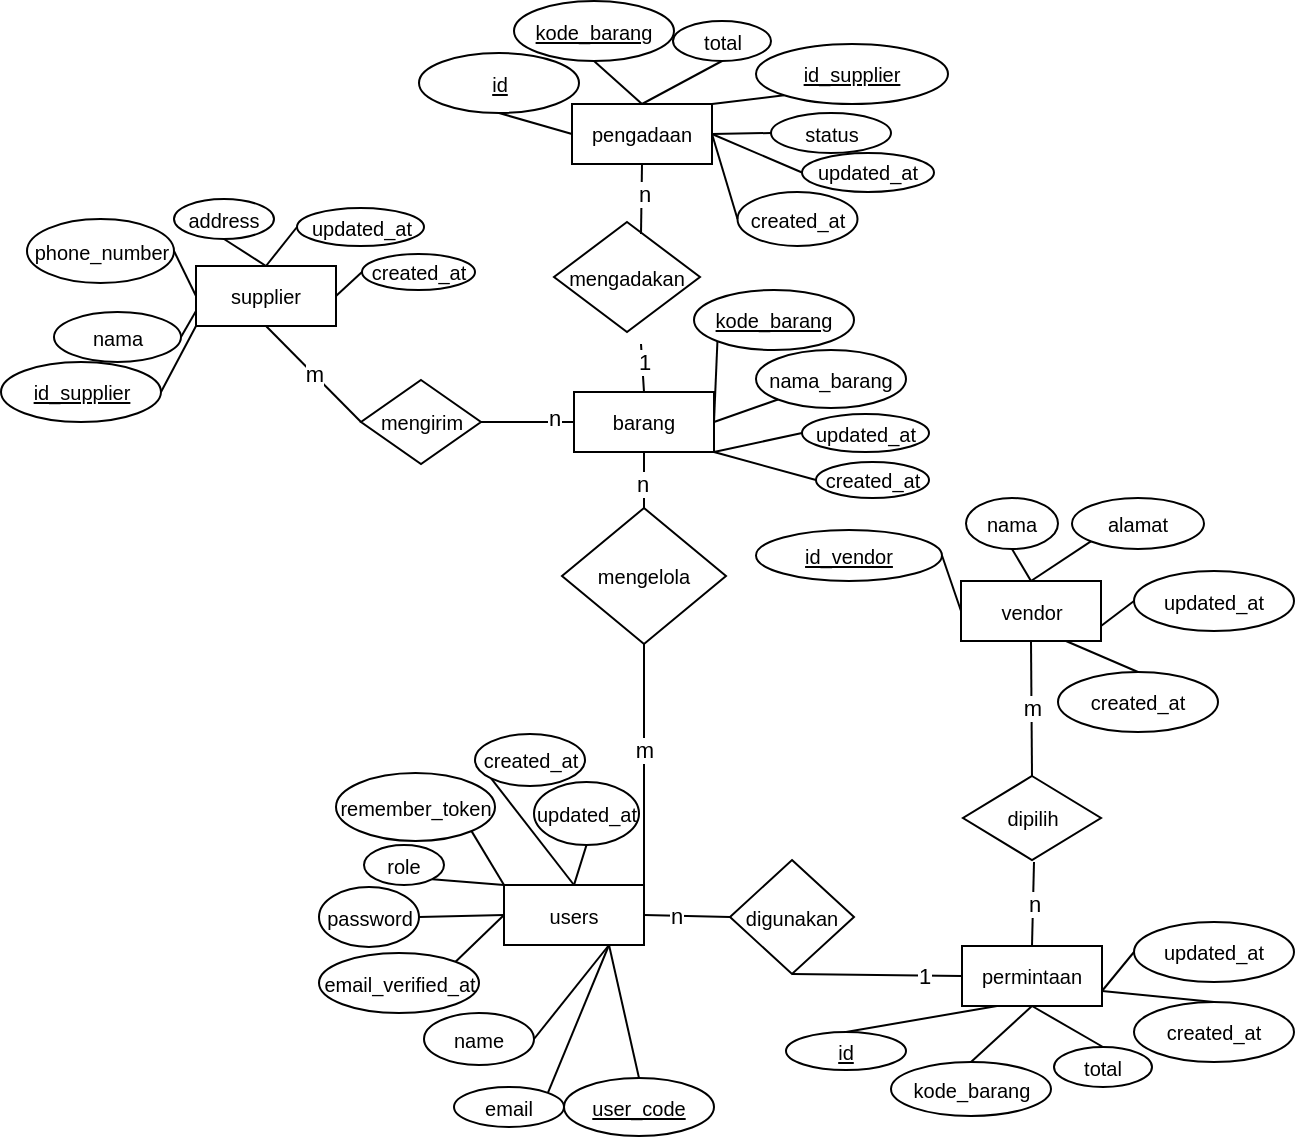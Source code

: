 <mxfile version="22.1.5" type="github">
  <diagram name="Halaman-1" id="z-DfB7K78G896C9hjahJ">
    <mxGraphModel dx="955" dy="634" grid="1" gridSize="10" guides="1" tooltips="1" connect="1" arrows="1" fold="1" page="1" pageScale="1" pageWidth="827" pageHeight="1169" math="0" shadow="0">
      <root>
        <mxCell id="0" />
        <mxCell id="1" parent="0" />
        <mxCell id="dARWDE2Lx9cVawmTiuZb-129" value="phone_number" style="ellipse;whiteSpace=wrap;html=1;fontSize=10;" vertex="1" parent="1">
          <mxGeometry x="146.5" y="178.5" width="73.5" height="32" as="geometry" />
        </mxCell>
        <mxCell id="dARWDE2Lx9cVawmTiuZb-130" value="users" style="rounded=0;whiteSpace=wrap;html=1;fontSize=10;" vertex="1" parent="1">
          <mxGeometry x="385" y="511.5" width="70" height="30" as="geometry" />
        </mxCell>
        <mxCell id="dARWDE2Lx9cVawmTiuZb-131" value="supplier" style="rounded=0;whiteSpace=wrap;html=1;fontSize=10;" vertex="1" parent="1">
          <mxGeometry x="231" y="202" width="70" height="30" as="geometry" />
        </mxCell>
        <mxCell id="dARWDE2Lx9cVawmTiuZb-132" value="&lt;u&gt;id_supplier&lt;/u&gt;" style="ellipse;whiteSpace=wrap;html=1;fontSize=10;" vertex="1" parent="1">
          <mxGeometry x="133.5" y="250" width="80" height="30" as="geometry" />
        </mxCell>
        <mxCell id="dARWDE2Lx9cVawmTiuZb-133" value="nama" style="ellipse;whiteSpace=wrap;html=1;fontSize=10;" vertex="1" parent="1">
          <mxGeometry x="160" y="225" width="63.5" height="25" as="geometry" />
        </mxCell>
        <mxCell id="dARWDE2Lx9cVawmTiuZb-137" value="address" style="ellipse;whiteSpace=wrap;html=1;fontSize=10;" vertex="1" parent="1">
          <mxGeometry x="220" y="168.5" width="50" height="20" as="geometry" />
        </mxCell>
        <mxCell id="dARWDE2Lx9cVawmTiuZb-140" value="" style="endArrow=none;html=1;rounded=0;exitX=1;exitY=0.5;exitDx=0;exitDy=0;entryX=0;entryY=1;entryDx=0;entryDy=0;" edge="1" parent="1" source="dARWDE2Lx9cVawmTiuZb-132" target="dARWDE2Lx9cVawmTiuZb-131">
          <mxGeometry width="50" height="50" relative="1" as="geometry">
            <mxPoint x="341" y="222" as="sourcePoint" />
            <mxPoint x="391" y="172" as="targetPoint" />
          </mxGeometry>
        </mxCell>
        <mxCell id="dARWDE2Lx9cVawmTiuZb-141" value="" style="endArrow=none;html=1;rounded=0;exitX=1;exitY=0.5;exitDx=0;exitDy=0;entryX=0;entryY=0.75;entryDx=0;entryDy=0;" edge="1" parent="1" source="dARWDE2Lx9cVawmTiuZb-133" target="dARWDE2Lx9cVawmTiuZb-131">
          <mxGeometry width="50" height="50" relative="1" as="geometry">
            <mxPoint x="221" y="277" as="sourcePoint" />
            <mxPoint x="241" y="242" as="targetPoint" />
          </mxGeometry>
        </mxCell>
        <mxCell id="dARWDE2Lx9cVawmTiuZb-142" value="" style="endArrow=none;html=1;rounded=0;exitX=1;exitY=0.5;exitDx=0;exitDy=0;entryX=0;entryY=0.5;entryDx=0;entryDy=0;" edge="1" parent="1" source="dARWDE2Lx9cVawmTiuZb-129" target="dARWDE2Lx9cVawmTiuZb-131">
          <mxGeometry width="50" height="50" relative="1" as="geometry">
            <mxPoint x="221" y="243" as="sourcePoint" />
            <mxPoint x="241" y="235" as="targetPoint" />
          </mxGeometry>
        </mxCell>
        <mxCell id="dARWDE2Lx9cVawmTiuZb-146" value="" style="endArrow=none;html=1;rounded=0;entryX=0.5;entryY=0;entryDx=0;entryDy=0;exitX=0.5;exitY=1;exitDx=0;exitDy=0;" edge="1" parent="1" source="dARWDE2Lx9cVawmTiuZb-137" target="dARWDE2Lx9cVawmTiuZb-131">
          <mxGeometry width="50" height="50" relative="1" as="geometry">
            <mxPoint x="276" y="128" as="sourcePoint" />
            <mxPoint x="276" y="196" as="targetPoint" />
          </mxGeometry>
        </mxCell>
        <mxCell id="dARWDE2Lx9cVawmTiuZb-149" value="barang" style="rounded=0;whiteSpace=wrap;html=1;fontSize=10;" vertex="1" parent="1">
          <mxGeometry x="420" y="265" width="70" height="30" as="geometry" />
        </mxCell>
        <mxCell id="dARWDE2Lx9cVawmTiuZb-150" value="email" style="ellipse;whiteSpace=wrap;html=1;fontSize=10;" vertex="1" parent="1">
          <mxGeometry x="360" y="612.5" width="55" height="20" as="geometry" />
        </mxCell>
        <mxCell id="dARWDE2Lx9cVawmTiuZb-151" value="&lt;u&gt;user_code&lt;/u&gt;" style="ellipse;whiteSpace=wrap;html=1;fontSize=10;" vertex="1" parent="1">
          <mxGeometry x="415" y="608" width="75" height="29" as="geometry" />
        </mxCell>
        <mxCell id="dARWDE2Lx9cVawmTiuZb-152" value="name" style="ellipse;whiteSpace=wrap;html=1;fontSize=10;" vertex="1" parent="1">
          <mxGeometry x="345" y="575.5" width="55" height="26" as="geometry" />
        </mxCell>
        <mxCell id="dARWDE2Lx9cVawmTiuZb-154" value="" style="endArrow=none;html=1;rounded=0;exitX=0.5;exitY=0;exitDx=0;exitDy=0;entryX=0.75;entryY=1;entryDx=0;entryDy=0;" edge="1" parent="1" source="dARWDE2Lx9cVawmTiuZb-151" target="dARWDE2Lx9cVawmTiuZb-130">
          <mxGeometry width="50" height="50" relative="1" as="geometry">
            <mxPoint x="480" y="532.5" as="sourcePoint" />
            <mxPoint x="370" y="542.5" as="targetPoint" />
          </mxGeometry>
        </mxCell>
        <mxCell id="dARWDE2Lx9cVawmTiuZb-155" value="" style="endArrow=none;html=1;rounded=0;exitX=1;exitY=0.5;exitDx=0;exitDy=0;entryX=0.75;entryY=1;entryDx=0;entryDy=0;" edge="1" parent="1" source="dARWDE2Lx9cVawmTiuZb-152" target="dARWDE2Lx9cVawmTiuZb-130">
          <mxGeometry width="50" height="50" relative="1" as="geometry">
            <mxPoint x="360" y="587.5" as="sourcePoint" />
            <mxPoint x="370" y="535.5" as="targetPoint" />
          </mxGeometry>
        </mxCell>
        <mxCell id="dARWDE2Lx9cVawmTiuZb-156" value="" style="endArrow=none;html=1;rounded=0;entryX=0.75;entryY=1;entryDx=0;entryDy=0;exitX=1;exitY=0;exitDx=0;exitDy=0;" edge="1" parent="1" source="dARWDE2Lx9cVawmTiuZb-150" target="dARWDE2Lx9cVawmTiuZb-130">
          <mxGeometry width="50" height="50" relative="1" as="geometry">
            <mxPoint x="385" y="611.5" as="sourcePoint" />
            <mxPoint x="370" y="527.5" as="targetPoint" />
          </mxGeometry>
        </mxCell>
        <mxCell id="dARWDE2Lx9cVawmTiuZb-158" value="nama_barang" style="ellipse;whiteSpace=wrap;html=1;fontSize=10;" vertex="1" parent="1">
          <mxGeometry x="511" y="244" width="75" height="29" as="geometry" />
        </mxCell>
        <mxCell id="dARWDE2Lx9cVawmTiuZb-159" value="" style="endArrow=none;html=1;rounded=0;entryX=0;entryY=1;entryDx=0;entryDy=0;exitX=1;exitY=0.5;exitDx=0;exitDy=0;" edge="1" parent="1" source="dARWDE2Lx9cVawmTiuZb-149" target="dARWDE2Lx9cVawmTiuZb-158">
          <mxGeometry width="50" height="50" relative="1" as="geometry">
            <mxPoint x="501" y="267" as="sourcePoint" />
            <mxPoint x="470" y="257" as="targetPoint" />
          </mxGeometry>
        </mxCell>
        <mxCell id="dARWDE2Lx9cVawmTiuZb-160" value="mengirim" style="rhombus;whiteSpace=wrap;html=1;fontSize=10;" vertex="1" parent="1">
          <mxGeometry x="313.5" y="259" width="60" height="42" as="geometry" />
        </mxCell>
        <mxCell id="dARWDE2Lx9cVawmTiuZb-161" value="m" style="endArrow=none;html=1;rounded=0;entryX=0.5;entryY=1;entryDx=0;entryDy=0;exitX=0;exitY=0.5;exitDx=0;exitDy=0;" edge="1" parent="1" source="dARWDE2Lx9cVawmTiuZb-160" target="dARWDE2Lx9cVawmTiuZb-131">
          <mxGeometry width="50" height="50" relative="1" as="geometry">
            <mxPoint x="361" y="272" as="sourcePoint" />
            <mxPoint x="411" y="222" as="targetPoint" />
          </mxGeometry>
        </mxCell>
        <mxCell id="dARWDE2Lx9cVawmTiuZb-162" value="" style="endArrow=none;html=1;rounded=0;exitX=1;exitY=0.5;exitDx=0;exitDy=0;entryX=0;entryY=0.5;entryDx=0;entryDy=0;" edge="1" parent="1" source="dARWDE2Lx9cVawmTiuZb-160" target="dARWDE2Lx9cVawmTiuZb-149">
          <mxGeometry width="50" height="50" relative="1" as="geometry">
            <mxPoint x="361" y="263" as="sourcePoint" />
            <mxPoint x="411" y="213" as="targetPoint" />
          </mxGeometry>
        </mxCell>
        <mxCell id="dARWDE2Lx9cVawmTiuZb-163" value="n" style="edgeLabel;html=1;align=center;verticalAlign=middle;resizable=0;points=[];" vertex="1" connectable="0" parent="dARWDE2Lx9cVawmTiuZb-162">
          <mxGeometry x="0.579" y="2" relative="1" as="geometry">
            <mxPoint as="offset" />
          </mxGeometry>
        </mxCell>
        <mxCell id="dARWDE2Lx9cVawmTiuZb-164" value="digunakan" style="rhombus;whiteSpace=wrap;html=1;fontSize=10;" vertex="1" parent="1">
          <mxGeometry x="498" y="499" width="62" height="57" as="geometry" />
        </mxCell>
        <mxCell id="dARWDE2Lx9cVawmTiuZb-165" value="" style="endArrow=none;html=1;rounded=0;exitX=0;exitY=0.5;exitDx=0;exitDy=0;entryX=0.5;entryY=1;entryDx=0;entryDy=0;" edge="1" parent="1" source="dARWDE2Lx9cVawmTiuZb-194" target="dARWDE2Lx9cVawmTiuZb-164">
          <mxGeometry width="50" height="50" relative="1" as="geometry">
            <mxPoint x="410" y="325" as="sourcePoint" />
            <mxPoint x="520" y="567" as="targetPoint" />
          </mxGeometry>
        </mxCell>
        <mxCell id="dARWDE2Lx9cVawmTiuZb-166" value="1" style="edgeLabel;html=1;align=center;verticalAlign=middle;resizable=0;points=[];" vertex="1" connectable="0" parent="dARWDE2Lx9cVawmTiuZb-165">
          <mxGeometry x="-0.543" relative="1" as="geometry">
            <mxPoint as="offset" />
          </mxGeometry>
        </mxCell>
        <mxCell id="dARWDE2Lx9cVawmTiuZb-167" value="mengelola" style="rhombus;whiteSpace=wrap;html=1;fontSize=10;" vertex="1" parent="1">
          <mxGeometry x="414" y="323" width="82" height="68" as="geometry" />
        </mxCell>
        <mxCell id="dARWDE2Lx9cVawmTiuZb-168" value="" style="endArrow=none;html=1;rounded=0;entryX=0.5;entryY=1;entryDx=0;entryDy=0;exitX=0.5;exitY=0;exitDx=0;exitDy=0;" edge="1" parent="1" source="dARWDE2Lx9cVawmTiuZb-167" target="dARWDE2Lx9cVawmTiuZb-149">
          <mxGeometry width="50" height="50" relative="1" as="geometry">
            <mxPoint x="465" y="380" as="sourcePoint" />
            <mxPoint x="465" y="362" as="targetPoint" />
          </mxGeometry>
        </mxCell>
        <mxCell id="dARWDE2Lx9cVawmTiuZb-169" value="n" style="edgeLabel;html=1;align=center;verticalAlign=middle;resizable=0;points=[];" vertex="1" connectable="0" parent="dARWDE2Lx9cVawmTiuZb-168">
          <mxGeometry x="-0.108" y="1" relative="1" as="geometry">
            <mxPoint as="offset" />
          </mxGeometry>
        </mxCell>
        <mxCell id="dARWDE2Lx9cVawmTiuZb-170" value="" style="endArrow=none;html=1;rounded=0;entryX=1;entryY=0.5;entryDx=0;entryDy=0;exitX=0;exitY=0.5;exitDx=0;exitDy=0;" edge="1" parent="1" source="dARWDE2Lx9cVawmTiuZb-164" target="dARWDE2Lx9cVawmTiuZb-130">
          <mxGeometry width="50" height="50" relative="1" as="geometry">
            <mxPoint x="574" y="416" as="sourcePoint" />
            <mxPoint x="455" y="517.5" as="targetPoint" />
          </mxGeometry>
        </mxCell>
        <mxCell id="dARWDE2Lx9cVawmTiuZb-171" value="n" style="edgeLabel;html=1;align=center;verticalAlign=middle;resizable=0;points=[];" vertex="1" connectable="0" parent="dARWDE2Lx9cVawmTiuZb-170">
          <mxGeometry x="0.745" y="-2" relative="1" as="geometry">
            <mxPoint x="10" y="2" as="offset" />
          </mxGeometry>
        </mxCell>
        <mxCell id="dARWDE2Lx9cVawmTiuZb-176" value="&lt;u&gt;kode_barang&lt;/u&gt;" style="ellipse;whiteSpace=wrap;html=1;fontSize=10;" vertex="1" parent="1">
          <mxGeometry x="480" y="214" width="80" height="30" as="geometry" />
        </mxCell>
        <mxCell id="dARWDE2Lx9cVawmTiuZb-177" value="" style="endArrow=none;html=1;rounded=0;entryX=0;entryY=1;entryDx=0;entryDy=0;exitX=1;exitY=0.5;exitDx=0;exitDy=0;" edge="1" parent="1" source="dARWDE2Lx9cVawmTiuZb-149" target="dARWDE2Lx9cVawmTiuZb-176">
          <mxGeometry width="50" height="50" relative="1" as="geometry">
            <mxPoint x="491" y="271" as="sourcePoint" />
            <mxPoint x="530" y="235" as="targetPoint" />
          </mxGeometry>
        </mxCell>
        <mxCell id="dARWDE2Lx9cVawmTiuZb-178" value="pengadaan" style="rounded=0;whiteSpace=wrap;html=1;fontSize=10;" vertex="1" parent="1">
          <mxGeometry x="419" y="121" width="70" height="30" as="geometry" />
        </mxCell>
        <mxCell id="dARWDE2Lx9cVawmTiuZb-179" value="status" style="ellipse;whiteSpace=wrap;html=1;fontSize=10;" vertex="1" parent="1">
          <mxGeometry x="518.5" y="125.5" width="60" height="20" as="geometry" />
        </mxCell>
        <mxCell id="dARWDE2Lx9cVawmTiuZb-180" value="&lt;u&gt;kode_barang&lt;/u&gt;" style="ellipse;whiteSpace=wrap;html=1;fontSize=10;" vertex="1" parent="1">
          <mxGeometry x="390" y="69.5" width="80" height="30" as="geometry" />
        </mxCell>
        <mxCell id="dARWDE2Lx9cVawmTiuZb-181" value="" style="endArrow=none;html=1;rounded=0;entryX=0.5;entryY=1;entryDx=0;entryDy=0;exitX=0.5;exitY=0;exitDx=0;exitDy=0;" edge="1" parent="1" source="dARWDE2Lx9cVawmTiuZb-178" target="dARWDE2Lx9cVawmTiuZb-180">
          <mxGeometry width="50" height="50" relative="1" as="geometry">
            <mxPoint x="360" y="143" as="sourcePoint" />
            <mxPoint x="410" y="93" as="targetPoint" />
          </mxGeometry>
        </mxCell>
        <mxCell id="dARWDE2Lx9cVawmTiuZb-182" value="" style="endArrow=none;html=1;rounded=0;entryX=0;entryY=0.5;entryDx=0;entryDy=0;exitX=1;exitY=0.5;exitDx=0;exitDy=0;" edge="1" parent="1" source="dARWDE2Lx9cVawmTiuZb-178" target="dARWDE2Lx9cVawmTiuZb-179">
          <mxGeometry width="50" height="50" relative="1" as="geometry">
            <mxPoint x="500" y="139" as="sourcePoint" />
            <mxPoint x="521" y="129" as="targetPoint" />
          </mxGeometry>
        </mxCell>
        <mxCell id="dARWDE2Lx9cVawmTiuZb-184" value="&lt;u&gt;id&lt;/u&gt;" style="ellipse;whiteSpace=wrap;html=1;fontSize=10;" vertex="1" parent="1">
          <mxGeometry x="342.5" y="95.5" width="80" height="30" as="geometry" />
        </mxCell>
        <mxCell id="dARWDE2Lx9cVawmTiuZb-185" value="" style="endArrow=none;html=1;rounded=0;entryX=0.5;entryY=1;entryDx=0;entryDy=0;exitX=0;exitY=0.5;exitDx=0;exitDy=0;" edge="1" parent="1" source="dARWDE2Lx9cVawmTiuZb-178" target="dARWDE2Lx9cVawmTiuZb-184">
          <mxGeometry width="50" height="50" relative="1" as="geometry">
            <mxPoint x="464" y="131" as="sourcePoint" />
            <mxPoint x="529" y="91" as="targetPoint" />
          </mxGeometry>
        </mxCell>
        <mxCell id="dARWDE2Lx9cVawmTiuZb-186" value="" style="endArrow=none;html=1;rounded=0;entryX=0.5;entryY=1;entryDx=0;entryDy=0;exitX=0.5;exitY=0;exitDx=0;exitDy=0;" edge="1" parent="1" source="dARWDE2Lx9cVawmTiuZb-149">
          <mxGeometry width="50" height="50" relative="1" as="geometry">
            <mxPoint x="465" y="275" as="sourcePoint" />
            <mxPoint x="453.5" y="241" as="targetPoint" />
          </mxGeometry>
        </mxCell>
        <mxCell id="dARWDE2Lx9cVawmTiuZb-187" value="1" style="edgeLabel;html=1;align=center;verticalAlign=middle;resizable=0;points=[];" vertex="1" connectable="0" parent="dARWDE2Lx9cVawmTiuZb-186">
          <mxGeometry x="0.253" y="-1" relative="1" as="geometry">
            <mxPoint as="offset" />
          </mxGeometry>
        </mxCell>
        <mxCell id="dARWDE2Lx9cVawmTiuZb-188" value="mengadakan" style="rhombus;whiteSpace=wrap;html=1;fontSize=10;" vertex="1" parent="1">
          <mxGeometry x="410" y="180" width="73" height="55" as="geometry" />
        </mxCell>
        <mxCell id="dARWDE2Lx9cVawmTiuZb-189" value="" style="endArrow=none;html=1;rounded=0;entryX=0.5;entryY=0;entryDx=0;entryDy=0;exitX=0.5;exitY=1;exitDx=0;exitDy=0;" edge="1" parent="1" source="dARWDE2Lx9cVawmTiuZb-178">
          <mxGeometry width="50" height="50" relative="1" as="geometry">
            <mxPoint x="465" y="243" as="sourcePoint" />
            <mxPoint x="453.5" y="186" as="targetPoint" />
          </mxGeometry>
        </mxCell>
        <mxCell id="dARWDE2Lx9cVawmTiuZb-190" value="n" style="edgeLabel;html=1;align=center;verticalAlign=middle;resizable=0;points=[];" vertex="1" connectable="0" parent="dARWDE2Lx9cVawmTiuZb-189">
          <mxGeometry x="-0.129" y="1" relative="1" as="geometry">
            <mxPoint as="offset" />
          </mxGeometry>
        </mxCell>
        <mxCell id="dARWDE2Lx9cVawmTiuZb-194" value="permintaan" style="rounded=0;whiteSpace=wrap;html=1;fontSize=10;" vertex="1" parent="1">
          <mxGeometry x="614" y="542" width="70" height="30" as="geometry" />
        </mxCell>
        <mxCell id="dARWDE2Lx9cVawmTiuZb-195" value="&lt;u&gt;id&lt;/u&gt;" style="ellipse;whiteSpace=wrap;html=1;fontSize=10;" vertex="1" parent="1">
          <mxGeometry x="526" y="585" width="60" height="19" as="geometry" />
        </mxCell>
        <mxCell id="dARWDE2Lx9cVawmTiuZb-196" value="kode_barang" style="ellipse;whiteSpace=wrap;html=1;fontSize=10;" vertex="1" parent="1">
          <mxGeometry x="578.5" y="600" width="80" height="27" as="geometry" />
        </mxCell>
        <mxCell id="dARWDE2Lx9cVawmTiuZb-197" value="updated_at" style="ellipse;whiteSpace=wrap;html=1;fontSize=10;" vertex="1" parent="1">
          <mxGeometry x="700" y="530" width="80" height="30" as="geometry" />
        </mxCell>
        <mxCell id="dARWDE2Lx9cVawmTiuZb-198" value="" style="endArrow=none;html=1;rounded=0;entryX=0.5;entryY=0;entryDx=0;entryDy=0;exitX=0.25;exitY=1;exitDx=0;exitDy=0;" edge="1" parent="1" source="dARWDE2Lx9cVawmTiuZb-194" target="dARWDE2Lx9cVawmTiuZb-195">
          <mxGeometry width="50" height="50" relative="1" as="geometry">
            <mxPoint x="575" y="472" as="sourcePoint" />
            <mxPoint x="625" y="422" as="targetPoint" />
          </mxGeometry>
        </mxCell>
        <mxCell id="dARWDE2Lx9cVawmTiuZb-199" value="" style="endArrow=none;html=1;rounded=0;entryX=0.5;entryY=0;entryDx=0;entryDy=0;exitX=0.5;exitY=1;exitDx=0;exitDy=0;" edge="1" parent="1" source="dARWDE2Lx9cVawmTiuZb-194" target="dARWDE2Lx9cVawmTiuZb-196">
          <mxGeometry width="50" height="50" relative="1" as="geometry">
            <mxPoint x="642" y="582" as="sourcePoint" />
            <mxPoint x="625" y="603" as="targetPoint" />
          </mxGeometry>
        </mxCell>
        <mxCell id="dARWDE2Lx9cVawmTiuZb-200" value="" style="endArrow=none;html=1;rounded=0;entryX=0;entryY=0.5;entryDx=0;entryDy=0;exitX=1;exitY=0.75;exitDx=0;exitDy=0;" edge="1" parent="1" source="dARWDE2Lx9cVawmTiuZb-194" target="dARWDE2Lx9cVawmTiuZb-197">
          <mxGeometry width="50" height="50" relative="1" as="geometry">
            <mxPoint x="659" y="582" as="sourcePoint" />
            <mxPoint x="668" y="600" as="targetPoint" />
          </mxGeometry>
        </mxCell>
        <mxCell id="dARWDE2Lx9cVawmTiuZb-201" value="created_at" style="ellipse;whiteSpace=wrap;html=1;fontSize=10;" vertex="1" parent="1">
          <mxGeometry x="700" y="570" width="80" height="30" as="geometry" />
        </mxCell>
        <mxCell id="dARWDE2Lx9cVawmTiuZb-202" value="" style="endArrow=none;html=1;rounded=0;entryX=0.5;entryY=0;entryDx=0;entryDy=0;exitX=1;exitY=0.75;exitDx=0;exitDy=0;" edge="1" parent="1" source="dARWDE2Lx9cVawmTiuZb-194" target="dARWDE2Lx9cVawmTiuZb-201">
          <mxGeometry width="50" height="50" relative="1" as="geometry">
            <mxPoint x="659" y="582" as="sourcePoint" />
            <mxPoint x="633" y="607" as="targetPoint" />
          </mxGeometry>
        </mxCell>
        <mxCell id="dARWDE2Lx9cVawmTiuZb-205" value="email_verified_at" style="ellipse;whiteSpace=wrap;html=1;fontSize=10;" vertex="1" parent="1">
          <mxGeometry x="292.5" y="545.5" width="80" height="30" as="geometry" />
        </mxCell>
        <mxCell id="dARWDE2Lx9cVawmTiuZb-206" value="" style="endArrow=none;html=1;rounded=0;entryX=0;entryY=0.5;entryDx=0;entryDy=0;exitX=1;exitY=0;exitDx=0;exitDy=0;" edge="1" parent="1" source="dARWDE2Lx9cVawmTiuZb-205" target="dARWDE2Lx9cVawmTiuZb-130">
          <mxGeometry width="50" height="50" relative="1" as="geometry">
            <mxPoint x="310" y="581.5" as="sourcePoint" />
            <mxPoint x="395" y="544.5" as="targetPoint" />
          </mxGeometry>
        </mxCell>
        <mxCell id="dARWDE2Lx9cVawmTiuZb-207" value="password" style="ellipse;whiteSpace=wrap;html=1;fontSize=10;" vertex="1" parent="1">
          <mxGeometry x="292.5" y="512.5" width="50" height="30" as="geometry" />
        </mxCell>
        <mxCell id="dARWDE2Lx9cVawmTiuZb-208" value="" style="endArrow=none;html=1;rounded=0;entryX=0;entryY=0.5;entryDx=0;entryDy=0;exitX=1;exitY=0.5;exitDx=0;exitDy=0;" edge="1" parent="1" source="dARWDE2Lx9cVawmTiuZb-207" target="dARWDE2Lx9cVawmTiuZb-130">
          <mxGeometry width="50" height="50" relative="1" as="geometry">
            <mxPoint x="338" y="545.5" as="sourcePoint" />
            <mxPoint x="395" y="536.5" as="targetPoint" />
          </mxGeometry>
        </mxCell>
        <mxCell id="dARWDE2Lx9cVawmTiuZb-209" value="role" style="ellipse;whiteSpace=wrap;html=1;fontSize=10;" vertex="1" parent="1">
          <mxGeometry x="315" y="491.5" width="40" height="20" as="geometry" />
        </mxCell>
        <mxCell id="dARWDE2Lx9cVawmTiuZb-210" value="" style="endArrow=none;html=1;rounded=0;entryX=0;entryY=0;entryDx=0;entryDy=0;exitX=1;exitY=1;exitDx=0;exitDy=0;" edge="1" parent="1" source="dARWDE2Lx9cVawmTiuZb-209" target="dARWDE2Lx9cVawmTiuZb-130">
          <mxGeometry width="50" height="50" relative="1" as="geometry">
            <mxPoint x="330" y="526.5" as="sourcePoint" />
            <mxPoint x="395" y="536.5" as="targetPoint" />
          </mxGeometry>
        </mxCell>
        <mxCell id="dARWDE2Lx9cVawmTiuZb-211" value="updated_at" style="ellipse;whiteSpace=wrap;html=1;fontSize=10;" vertex="1" parent="1">
          <mxGeometry x="400" y="460" width="52.5" height="31.5" as="geometry" />
        </mxCell>
        <mxCell id="dARWDE2Lx9cVawmTiuZb-212" value="created_at" style="ellipse;whiteSpace=wrap;html=1;fontSize=10;" vertex="1" parent="1">
          <mxGeometry x="370.5" y="436" width="55" height="26" as="geometry" />
        </mxCell>
        <mxCell id="dARWDE2Lx9cVawmTiuZb-213" value="" style="endArrow=none;html=1;rounded=0;entryX=0.5;entryY=0;entryDx=0;entryDy=0;exitX=0;exitY=1;exitDx=0;exitDy=0;" edge="1" parent="1" source="dARWDE2Lx9cVawmTiuZb-212" target="dARWDE2Lx9cVawmTiuZb-130">
          <mxGeometry width="50" height="50" relative="1" as="geometry">
            <mxPoint x="359" y="518.5" as="sourcePoint" />
            <mxPoint x="395" y="521.5" as="targetPoint" />
          </mxGeometry>
        </mxCell>
        <mxCell id="dARWDE2Lx9cVawmTiuZb-214" value="" style="endArrow=none;html=1;rounded=0;entryX=0.5;entryY=0;entryDx=0;entryDy=0;exitX=0.5;exitY=1;exitDx=0;exitDy=0;" edge="1" parent="1" source="dARWDE2Lx9cVawmTiuZb-211" target="dARWDE2Lx9cVawmTiuZb-130">
          <mxGeometry width="50" height="50" relative="1" as="geometry">
            <mxPoint x="369" y="528.5" as="sourcePoint" />
            <mxPoint x="405" y="531.5" as="targetPoint" />
          </mxGeometry>
        </mxCell>
        <mxCell id="dARWDE2Lx9cVawmTiuZb-215" value="" style="endArrow=none;html=1;rounded=0;entryX=1;entryY=0;entryDx=0;entryDy=0;exitX=0.5;exitY=1;exitDx=0;exitDy=0;" edge="1" parent="1" source="dARWDE2Lx9cVawmTiuZb-167" target="dARWDE2Lx9cVawmTiuZb-130">
          <mxGeometry width="50" height="50" relative="1" as="geometry">
            <mxPoint x="585" y="405" as="sourcePoint" />
            <mxPoint x="486" y="506" as="targetPoint" />
          </mxGeometry>
        </mxCell>
        <mxCell id="dARWDE2Lx9cVawmTiuZb-216" value="m" style="edgeLabel;html=1;align=center;verticalAlign=middle;resizable=0;points=[];" vertex="1" connectable="0" parent="dARWDE2Lx9cVawmTiuZb-215">
          <mxGeometry x="-0.123" relative="1" as="geometry">
            <mxPoint as="offset" />
          </mxGeometry>
        </mxCell>
        <mxCell id="dARWDE2Lx9cVawmTiuZb-219" value="vendor" style="rounded=0;whiteSpace=wrap;html=1;fontSize=10;" vertex="1" parent="1">
          <mxGeometry x="613.5" y="359.5" width="70" height="30" as="geometry" />
        </mxCell>
        <mxCell id="dARWDE2Lx9cVawmTiuZb-220" value="alamat" style="ellipse;whiteSpace=wrap;html=1;fontSize=10;" vertex="1" parent="1">
          <mxGeometry x="669" y="318" width="66" height="25.5" as="geometry" />
        </mxCell>
        <mxCell id="dARWDE2Lx9cVawmTiuZb-221" value="updated_at" style="ellipse;whiteSpace=wrap;html=1;fontSize=10;" vertex="1" parent="1">
          <mxGeometry x="700" y="354.5" width="80" height="30" as="geometry" />
        </mxCell>
        <mxCell id="dARWDE2Lx9cVawmTiuZb-222" value="" style="endArrow=none;html=1;rounded=0;entryX=0;entryY=1;entryDx=0;entryDy=0;exitX=0.5;exitY=0;exitDx=0;exitDy=0;" edge="1" parent="1" source="dARWDE2Lx9cVawmTiuZb-219" target="dARWDE2Lx9cVawmTiuZb-220">
          <mxGeometry width="50" height="50" relative="1" as="geometry">
            <mxPoint x="624" y="399.5" as="sourcePoint" />
            <mxPoint x="607" y="420.5" as="targetPoint" />
          </mxGeometry>
        </mxCell>
        <mxCell id="dARWDE2Lx9cVawmTiuZb-223" value="" style="endArrow=none;html=1;rounded=0;entryX=0;entryY=0.5;entryDx=0;entryDy=0;exitX=1;exitY=0.75;exitDx=0;exitDy=0;" edge="1" parent="1" source="dARWDE2Lx9cVawmTiuZb-219" target="dARWDE2Lx9cVawmTiuZb-221">
          <mxGeometry width="50" height="50" relative="1" as="geometry">
            <mxPoint x="641" y="399.5" as="sourcePoint" />
            <mxPoint x="650" y="417.5" as="targetPoint" />
          </mxGeometry>
        </mxCell>
        <mxCell id="dARWDE2Lx9cVawmTiuZb-224" value="created_at" style="ellipse;whiteSpace=wrap;html=1;fontSize=10;" vertex="1" parent="1">
          <mxGeometry x="662" y="405" width="80" height="30" as="geometry" />
        </mxCell>
        <mxCell id="dARWDE2Lx9cVawmTiuZb-225" value="" style="endArrow=none;html=1;rounded=0;entryX=0.5;entryY=0;entryDx=0;entryDy=0;exitX=0.75;exitY=1;exitDx=0;exitDy=0;" edge="1" parent="1" source="dARWDE2Lx9cVawmTiuZb-219" target="dARWDE2Lx9cVawmTiuZb-224">
          <mxGeometry width="50" height="50" relative="1" as="geometry">
            <mxPoint x="641" y="399.5" as="sourcePoint" />
            <mxPoint x="615" y="424.5" as="targetPoint" />
          </mxGeometry>
        </mxCell>
        <mxCell id="dARWDE2Lx9cVawmTiuZb-226" value="nama" style="ellipse;whiteSpace=wrap;html=1;fontSize=10;" vertex="1" parent="1">
          <mxGeometry x="616" y="318" width="46" height="25.5" as="geometry" />
        </mxCell>
        <mxCell id="dARWDE2Lx9cVawmTiuZb-227" value="&lt;u&gt;id_vendor&lt;/u&gt;" style="ellipse;whiteSpace=wrap;html=1;fontSize=10;" vertex="1" parent="1">
          <mxGeometry x="511" y="334" width="93" height="25.5" as="geometry" />
        </mxCell>
        <mxCell id="dARWDE2Lx9cVawmTiuZb-228" value="" style="endArrow=none;html=1;rounded=0;entryX=0.5;entryY=1;entryDx=0;entryDy=0;exitX=0.5;exitY=0;exitDx=0;exitDy=0;" edge="1" parent="1" source="dARWDE2Lx9cVawmTiuZb-219" target="dARWDE2Lx9cVawmTiuZb-226">
          <mxGeometry width="50" height="50" relative="1" as="geometry">
            <mxPoint x="641" y="399.5" as="sourcePoint" />
            <mxPoint x="580.539" y="423.39" as="targetPoint" />
          </mxGeometry>
        </mxCell>
        <mxCell id="dARWDE2Lx9cVawmTiuZb-229" value="" style="endArrow=none;html=1;rounded=0;entryX=1;entryY=0.5;entryDx=0;entryDy=0;exitX=0;exitY=0.5;exitDx=0;exitDy=0;" edge="1" parent="1" source="dARWDE2Lx9cVawmTiuZb-219" target="dARWDE2Lx9cVawmTiuZb-227">
          <mxGeometry width="50" height="50" relative="1" as="geometry">
            <mxPoint x="641" y="399.5" as="sourcePoint" />
            <mxPoint x="591" y="418.5" as="targetPoint" />
          </mxGeometry>
        </mxCell>
        <mxCell id="dARWDE2Lx9cVawmTiuZb-230" value="dipilih" style="rhombus;whiteSpace=wrap;html=1;fontSize=10;" vertex="1" parent="1">
          <mxGeometry x="614.5" y="457" width="69" height="42" as="geometry" />
        </mxCell>
        <mxCell id="dARWDE2Lx9cVawmTiuZb-231" value="n" style="endArrow=none;html=1;rounded=0;entryX=0.5;entryY=0;entryDx=0;entryDy=0;" edge="1" parent="1" target="dARWDE2Lx9cVawmTiuZb-194">
          <mxGeometry width="50" height="50" relative="1" as="geometry">
            <mxPoint x="650" y="500" as="sourcePoint" />
            <mxPoint x="276" y="242" as="targetPoint" />
          </mxGeometry>
        </mxCell>
        <mxCell id="dARWDE2Lx9cVawmTiuZb-232" value="m" style="endArrow=none;html=1;rounded=0;entryX=0.5;entryY=1;entryDx=0;entryDy=0;exitX=0.5;exitY=0;exitDx=0;exitDy=0;" edge="1" parent="1" source="dARWDE2Lx9cVawmTiuZb-230" target="dARWDE2Lx9cVawmTiuZb-219">
          <mxGeometry width="50" height="50" relative="1" as="geometry">
            <mxPoint x="364" y="279" as="sourcePoint" />
            <mxPoint x="286" y="252" as="targetPoint" />
          </mxGeometry>
        </mxCell>
        <mxCell id="dARWDE2Lx9cVawmTiuZb-233" value="updated_at" style="ellipse;whiteSpace=wrap;html=1;fontSize=10;" vertex="1" parent="1">
          <mxGeometry x="534" y="276" width="63.5" height="19" as="geometry" />
        </mxCell>
        <mxCell id="dARWDE2Lx9cVawmTiuZb-234" value="created_at" style="ellipse;whiteSpace=wrap;html=1;fontSize=10;" vertex="1" parent="1">
          <mxGeometry x="541" y="300" width="56.5" height="18" as="geometry" />
        </mxCell>
        <mxCell id="dARWDE2Lx9cVawmTiuZb-235" value="updated_at" style="ellipse;whiteSpace=wrap;html=1;fontSize=10;" vertex="1" parent="1">
          <mxGeometry x="534" y="145.5" width="66" height="19.5" as="geometry" />
        </mxCell>
        <mxCell id="dARWDE2Lx9cVawmTiuZb-236" value="created_at" style="ellipse;whiteSpace=wrap;html=1;fontSize=10;" vertex="1" parent="1">
          <mxGeometry x="501.75" y="165" width="60" height="27" as="geometry" />
        </mxCell>
        <mxCell id="dARWDE2Lx9cVawmTiuZb-237" value="" style="endArrow=none;html=1;rounded=0;entryX=0;entryY=0.5;entryDx=0;entryDy=0;exitX=1;exitY=0.5;exitDx=0;exitDy=0;" edge="1" parent="1" source="dARWDE2Lx9cVawmTiuZb-178" target="dARWDE2Lx9cVawmTiuZb-235">
          <mxGeometry width="50" height="50" relative="1" as="geometry">
            <mxPoint x="499" y="146" as="sourcePoint" />
            <mxPoint x="531" y="121" as="targetPoint" />
          </mxGeometry>
        </mxCell>
        <mxCell id="dARWDE2Lx9cVawmTiuZb-238" value="" style="endArrow=none;html=1;rounded=0;entryX=0;entryY=0.5;entryDx=0;entryDy=0;exitX=1;exitY=0.5;exitDx=0;exitDy=0;" edge="1" parent="1" source="dARWDE2Lx9cVawmTiuZb-178" target="dARWDE2Lx9cVawmTiuZb-236">
          <mxGeometry width="50" height="50" relative="1" as="geometry">
            <mxPoint x="499" y="146" as="sourcePoint" />
            <mxPoint x="554" y="146" as="targetPoint" />
          </mxGeometry>
        </mxCell>
        <mxCell id="dARWDE2Lx9cVawmTiuZb-239" value="" style="endArrow=none;html=1;rounded=0;entryX=0;entryY=0.5;entryDx=0;entryDy=0;exitX=1;exitY=1;exitDx=0;exitDy=0;" edge="1" parent="1" source="dARWDE2Lx9cVawmTiuZb-149" target="dARWDE2Lx9cVawmTiuZb-233">
          <mxGeometry width="50" height="50" relative="1" as="geometry">
            <mxPoint x="500" y="305" as="sourcePoint" />
            <mxPoint x="529" y="301" as="targetPoint" />
          </mxGeometry>
        </mxCell>
        <mxCell id="dARWDE2Lx9cVawmTiuZb-240" value="" style="endArrow=none;html=1;rounded=0;entryX=0;entryY=0.5;entryDx=0;entryDy=0;exitX=1;exitY=1;exitDx=0;exitDy=0;" edge="1" parent="1" source="dARWDE2Lx9cVawmTiuZb-149" target="dARWDE2Lx9cVawmTiuZb-234">
          <mxGeometry width="50" height="50" relative="1" as="geometry">
            <mxPoint x="500" y="305" as="sourcePoint" />
            <mxPoint x="547" y="323" as="targetPoint" />
          </mxGeometry>
        </mxCell>
        <mxCell id="dARWDE2Lx9cVawmTiuZb-241" value="remember_token" style="ellipse;whiteSpace=wrap;html=1;fontSize=10;" vertex="1" parent="1">
          <mxGeometry x="301" y="455.5" width="79.5" height="34" as="geometry" />
        </mxCell>
        <mxCell id="dARWDE2Lx9cVawmTiuZb-242" value="" style="endArrow=none;html=1;rounded=0;entryX=0;entryY=0;entryDx=0;entryDy=0;exitX=1;exitY=1;exitDx=0;exitDy=0;" edge="1" parent="1" source="dARWDE2Lx9cVawmTiuZb-241" target="dARWDE2Lx9cVawmTiuZb-130">
          <mxGeometry width="50" height="50" relative="1" as="geometry">
            <mxPoint x="389" y="468" as="sourcePoint" />
            <mxPoint x="430" y="522" as="targetPoint" />
          </mxGeometry>
        </mxCell>
        <mxCell id="dARWDE2Lx9cVawmTiuZb-243" value="&lt;u&gt;id_supplier&lt;/u&gt;" style="ellipse;whiteSpace=wrap;html=1;fontSize=10;" vertex="1" parent="1">
          <mxGeometry x="511" y="91" width="96" height="30" as="geometry" />
        </mxCell>
        <mxCell id="dARWDE2Lx9cVawmTiuZb-244" value="" style="endArrow=none;html=1;rounded=0;entryX=0;entryY=1;entryDx=0;entryDy=0;exitX=1;exitY=0;exitDx=0;exitDy=0;" edge="1" parent="1" source="dARWDE2Lx9cVawmTiuZb-178" target="dARWDE2Lx9cVawmTiuZb-243">
          <mxGeometry width="50" height="50" relative="1" as="geometry">
            <mxPoint x="464" y="131" as="sourcePoint" />
            <mxPoint x="486" y="109" as="targetPoint" />
          </mxGeometry>
        </mxCell>
        <mxCell id="dARWDE2Lx9cVawmTiuZb-245" value="updated_at" style="ellipse;whiteSpace=wrap;html=1;fontSize=10;" vertex="1" parent="1">
          <mxGeometry x="281.5" y="173" width="63.5" height="19" as="geometry" />
        </mxCell>
        <mxCell id="dARWDE2Lx9cVawmTiuZb-246" value="created_at" style="ellipse;whiteSpace=wrap;html=1;fontSize=10;" vertex="1" parent="1">
          <mxGeometry x="314" y="196" width="56.5" height="18" as="geometry" />
        </mxCell>
        <mxCell id="dARWDE2Lx9cVawmTiuZb-247" value="" style="endArrow=none;html=1;rounded=0;entryX=0;entryY=0.5;entryDx=0;entryDy=0;exitX=0.5;exitY=0;exitDx=0;exitDy=0;" edge="1" parent="1" source="dARWDE2Lx9cVawmTiuZb-131" target="dARWDE2Lx9cVawmTiuZb-245">
          <mxGeometry width="50" height="50" relative="1" as="geometry">
            <mxPoint x="294" y="212" as="sourcePoint" />
            <mxPoint x="330" y="195" as="targetPoint" />
          </mxGeometry>
        </mxCell>
        <mxCell id="dARWDE2Lx9cVawmTiuZb-248" value="" style="endArrow=none;html=1;rounded=0;entryX=0;entryY=0.5;entryDx=0;entryDy=0;exitX=1;exitY=0.5;exitDx=0;exitDy=0;" edge="1" parent="1" source="dARWDE2Lx9cVawmTiuZb-131" target="dARWDE2Lx9cVawmTiuZb-246">
          <mxGeometry width="50" height="50" relative="1" as="geometry">
            <mxPoint x="311" y="227" as="sourcePoint" />
            <mxPoint x="332" y="205" as="targetPoint" />
          </mxGeometry>
        </mxCell>
        <mxCell id="dARWDE2Lx9cVawmTiuZb-249" value="total" style="ellipse;whiteSpace=wrap;html=1;fontSize=10;" vertex="1" parent="1">
          <mxGeometry x="469.5" y="79.5" width="49" height="20" as="geometry" />
        </mxCell>
        <mxCell id="dARWDE2Lx9cVawmTiuZb-250" value="" style="endArrow=none;html=1;rounded=0;entryX=0.5;entryY=1;entryDx=0;entryDy=0;exitX=0.5;exitY=0;exitDx=0;exitDy=0;" edge="1" parent="1" source="dARWDE2Lx9cVawmTiuZb-178" target="dARWDE2Lx9cVawmTiuZb-249">
          <mxGeometry width="50" height="50" relative="1" as="geometry">
            <mxPoint x="464" y="131" as="sourcePoint" />
            <mxPoint x="463" y="100" as="targetPoint" />
          </mxGeometry>
        </mxCell>
        <mxCell id="dARWDE2Lx9cVawmTiuZb-251" value="total" style="ellipse;whiteSpace=wrap;html=1;fontSize=10;" vertex="1" parent="1">
          <mxGeometry x="660" y="592.5" width="49" height="20" as="geometry" />
        </mxCell>
        <mxCell id="dARWDE2Lx9cVawmTiuZb-252" value="" style="endArrow=none;html=1;rounded=0;entryX=0.5;entryY=0;entryDx=0;entryDy=0;exitX=0.5;exitY=1;exitDx=0;exitDy=0;" edge="1" parent="1" source="dARWDE2Lx9cVawmTiuZb-194" target="dARWDE2Lx9cVawmTiuZb-251">
          <mxGeometry width="50" height="50" relative="1" as="geometry">
            <mxPoint x="694" y="575" as="sourcePoint" />
            <mxPoint x="750" y="580" as="targetPoint" />
          </mxGeometry>
        </mxCell>
      </root>
    </mxGraphModel>
  </diagram>
</mxfile>
